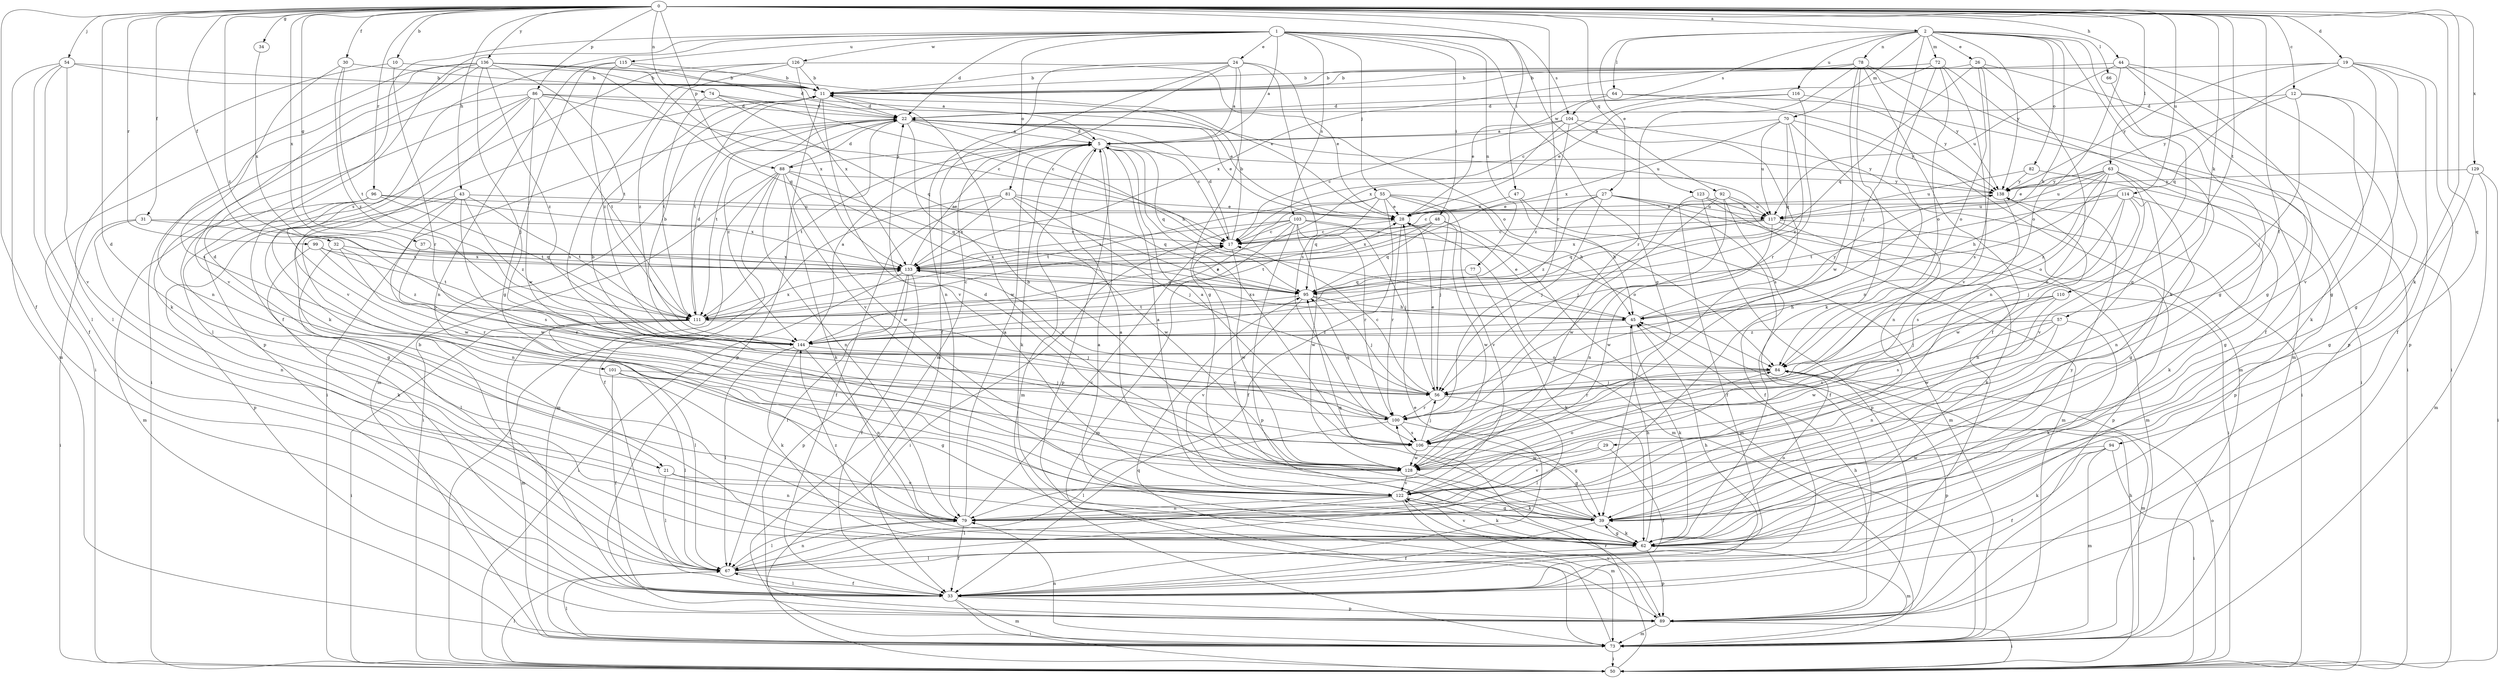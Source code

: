 strict digraph  {
0;
1;
2;
5;
10;
11;
12;
17;
19;
21;
22;
24;
26;
27;
28;
29;
30;
31;
32;
33;
34;
37;
39;
43;
44;
45;
47;
48;
50;
54;
55;
56;
57;
62;
63;
64;
66;
67;
70;
72;
73;
74;
77;
78;
79;
81;
82;
84;
86;
88;
89;
92;
94;
95;
96;
99;
100;
101;
103;
104;
106;
110;
111;
114;
115;
116;
117;
122;
123;
126;
128;
129;
133;
136;
138;
144;
0 -> 2  [label=a];
0 -> 10  [label=b];
0 -> 12  [label=c];
0 -> 19  [label=d];
0 -> 21  [label=d];
0 -> 29  [label=f];
0 -> 30  [label=f];
0 -> 31  [label=f];
0 -> 32  [label=f];
0 -> 33  [label=f];
0 -> 34  [label=g];
0 -> 37  [label=g];
0 -> 43  [label=h];
0 -> 44  [label=h];
0 -> 47  [label=i];
0 -> 54  [label=j];
0 -> 57  [label=k];
0 -> 62  [label=k];
0 -> 63  [label=l];
0 -> 74  [label=n];
0 -> 86  [label=p];
0 -> 88  [label=p];
0 -> 92  [label=q];
0 -> 94  [label=q];
0 -> 96  [label=r];
0 -> 99  [label=r];
0 -> 100  [label=r];
0 -> 110  [label=t];
0 -> 114  [label=u];
0 -> 129  [label=x];
0 -> 133  [label=x];
0 -> 136  [label=y];
0 -> 144  [label=z];
1 -> 5  [label=a];
1 -> 21  [label=d];
1 -> 22  [label=d];
1 -> 24  [label=e];
1 -> 33  [label=f];
1 -> 39  [label=g];
1 -> 48  [label=i];
1 -> 55  [label=j];
1 -> 77  [label=n];
1 -> 81  [label=o];
1 -> 101  [label=s];
1 -> 103  [label=s];
1 -> 104  [label=s];
1 -> 115  [label=u];
1 -> 123  [label=w];
1 -> 126  [label=w];
2 -> 26  [label=e];
2 -> 27  [label=e];
2 -> 39  [label=g];
2 -> 45  [label=h];
2 -> 56  [label=j];
2 -> 62  [label=k];
2 -> 64  [label=l];
2 -> 66  [label=l];
2 -> 70  [label=m];
2 -> 72  [label=m];
2 -> 78  [label=n];
2 -> 82  [label=o];
2 -> 104  [label=s];
2 -> 116  [label=u];
2 -> 138  [label=y];
5 -> 22  [label=d];
5 -> 62  [label=k];
5 -> 73  [label=m];
5 -> 88  [label=p];
5 -> 89  [label=p];
5 -> 95  [label=q];
5 -> 106  [label=s];
5 -> 111  [label=t];
5 -> 138  [label=y];
10 -> 11  [label=b];
10 -> 67  [label=l];
10 -> 100  [label=r];
11 -> 22  [label=d];
11 -> 89  [label=p];
11 -> 111  [label=t];
11 -> 122  [label=v];
12 -> 22  [label=d];
12 -> 39  [label=g];
12 -> 56  [label=j];
12 -> 62  [label=k];
12 -> 138  [label=y];
17 -> 11  [label=b];
17 -> 22  [label=d];
17 -> 128  [label=w];
17 -> 133  [label=x];
19 -> 11  [label=b];
19 -> 33  [label=f];
19 -> 39  [label=g];
19 -> 89  [label=p];
19 -> 95  [label=q];
19 -> 122  [label=v];
19 -> 138  [label=y];
21 -> 67  [label=l];
21 -> 79  [label=n];
21 -> 122  [label=v];
22 -> 5  [label=a];
22 -> 17  [label=c];
22 -> 28  [label=e];
22 -> 45  [label=h];
22 -> 50  [label=i];
22 -> 73  [label=m];
22 -> 111  [label=t];
22 -> 117  [label=u];
22 -> 122  [label=v];
22 -> 128  [label=w];
22 -> 144  [label=z];
24 -> 5  [label=a];
24 -> 11  [label=b];
24 -> 33  [label=f];
24 -> 39  [label=g];
24 -> 73  [label=m];
24 -> 79  [label=n];
24 -> 84  [label=o];
24 -> 106  [label=s];
26 -> 11  [label=b];
26 -> 50  [label=i];
26 -> 79  [label=n];
26 -> 84  [label=o];
26 -> 95  [label=q];
26 -> 106  [label=s];
27 -> 17  [label=c];
27 -> 28  [label=e];
27 -> 33  [label=f];
27 -> 56  [label=j];
27 -> 73  [label=m];
27 -> 117  [label=u];
27 -> 144  [label=z];
28 -> 17  [label=c];
28 -> 73  [label=m];
28 -> 100  [label=r];
29 -> 33  [label=f];
29 -> 122  [label=v];
29 -> 128  [label=w];
30 -> 11  [label=b];
30 -> 106  [label=s];
30 -> 111  [label=t];
30 -> 144  [label=z];
31 -> 17  [label=c];
31 -> 50  [label=i];
31 -> 79  [label=n];
31 -> 95  [label=q];
32 -> 67  [label=l];
32 -> 100  [label=r];
32 -> 133  [label=x];
32 -> 144  [label=z];
33 -> 11  [label=b];
33 -> 28  [label=e];
33 -> 50  [label=i];
33 -> 67  [label=l];
33 -> 73  [label=m];
33 -> 89  [label=p];
34 -> 133  [label=x];
37 -> 100  [label=r];
37 -> 133  [label=x];
39 -> 5  [label=a];
39 -> 17  [label=c];
39 -> 33  [label=f];
39 -> 62  [label=k];
39 -> 95  [label=q];
43 -> 28  [label=e];
43 -> 79  [label=n];
43 -> 89  [label=p];
43 -> 106  [label=s];
43 -> 111  [label=t];
43 -> 128  [label=w];
43 -> 144  [label=z];
44 -> 11  [label=b];
44 -> 33  [label=f];
44 -> 39  [label=g];
44 -> 84  [label=o];
44 -> 89  [label=p];
44 -> 117  [label=u];
45 -> 28  [label=e];
45 -> 62  [label=k];
45 -> 133  [label=x];
45 -> 138  [label=y];
45 -> 144  [label=z];
47 -> 28  [label=e];
47 -> 45  [label=h];
47 -> 73  [label=m];
48 -> 17  [label=c];
48 -> 73  [label=m];
48 -> 95  [label=q];
48 -> 111  [label=t];
48 -> 128  [label=w];
48 -> 133  [label=x];
50 -> 45  [label=h];
50 -> 67  [label=l];
50 -> 84  [label=o];
50 -> 100  [label=r];
54 -> 5  [label=a];
54 -> 11  [label=b];
54 -> 33  [label=f];
54 -> 67  [label=l];
54 -> 73  [label=m];
54 -> 122  [label=v];
55 -> 28  [label=e];
55 -> 33  [label=f];
55 -> 45  [label=h];
55 -> 56  [label=j];
55 -> 95  [label=q];
55 -> 111  [label=t];
55 -> 122  [label=v];
55 -> 144  [label=z];
56 -> 17  [label=c];
56 -> 28  [label=e];
56 -> 67  [label=l];
56 -> 100  [label=r];
56 -> 133  [label=x];
57 -> 62  [label=k];
57 -> 79  [label=n];
57 -> 106  [label=s];
57 -> 128  [label=w];
57 -> 144  [label=z];
62 -> 5  [label=a];
62 -> 39  [label=g];
62 -> 45  [label=h];
62 -> 67  [label=l];
62 -> 73  [label=m];
62 -> 84  [label=o];
62 -> 89  [label=p];
62 -> 122  [label=v];
62 -> 138  [label=y];
62 -> 144  [label=z];
63 -> 28  [label=e];
63 -> 39  [label=g];
63 -> 45  [label=h];
63 -> 79  [label=n];
63 -> 84  [label=o];
63 -> 117  [label=u];
63 -> 122  [label=v];
63 -> 138  [label=y];
63 -> 144  [label=z];
64 -> 22  [label=d];
64 -> 28  [label=e];
64 -> 73  [label=m];
64 -> 138  [label=y];
66 -> 39  [label=g];
67 -> 33  [label=f];
67 -> 45  [label=h];
67 -> 79  [label=n];
70 -> 5  [label=a];
70 -> 79  [label=n];
70 -> 95  [label=q];
70 -> 117  [label=u];
70 -> 133  [label=x];
70 -> 138  [label=y];
70 -> 144  [label=z];
72 -> 11  [label=b];
72 -> 17  [label=c];
72 -> 50  [label=i];
72 -> 79  [label=n];
72 -> 84  [label=o];
72 -> 122  [label=v];
73 -> 50  [label=i];
73 -> 67  [label=l];
73 -> 79  [label=n];
73 -> 95  [label=q];
74 -> 17  [label=c];
74 -> 22  [label=d];
74 -> 95  [label=q];
74 -> 111  [label=t];
77 -> 62  [label=k];
77 -> 95  [label=q];
78 -> 11  [label=b];
78 -> 33  [label=f];
78 -> 62  [label=k];
78 -> 73  [label=m];
78 -> 100  [label=r];
78 -> 128  [label=w];
78 -> 133  [label=x];
78 -> 138  [label=y];
79 -> 5  [label=a];
79 -> 17  [label=c];
79 -> 33  [label=f];
79 -> 67  [label=l];
81 -> 28  [label=e];
81 -> 33  [label=f];
81 -> 50  [label=i];
81 -> 56  [label=j];
81 -> 95  [label=q];
81 -> 128  [label=w];
81 -> 133  [label=x];
82 -> 89  [label=p];
82 -> 117  [label=u];
82 -> 138  [label=y];
84 -> 56  [label=j];
84 -> 73  [label=m];
84 -> 89  [label=p];
84 -> 100  [label=r];
86 -> 17  [label=c];
86 -> 22  [label=d];
86 -> 28  [label=e];
86 -> 50  [label=i];
86 -> 62  [label=k];
86 -> 67  [label=l];
86 -> 111  [label=t];
86 -> 122  [label=v];
86 -> 128  [label=w];
88 -> 22  [label=d];
88 -> 33  [label=f];
88 -> 50  [label=i];
88 -> 62  [label=k];
88 -> 73  [label=m];
88 -> 79  [label=n];
88 -> 95  [label=q];
88 -> 128  [label=w];
88 -> 138  [label=y];
89 -> 45  [label=h];
89 -> 50  [label=i];
89 -> 73  [label=m];
89 -> 122  [label=v];
92 -> 33  [label=f];
92 -> 56  [label=j];
92 -> 73  [label=m];
92 -> 79  [label=n];
92 -> 117  [label=u];
92 -> 128  [label=w];
94 -> 33  [label=f];
94 -> 50  [label=i];
94 -> 62  [label=k];
94 -> 73  [label=m];
94 -> 128  [label=w];
95 -> 45  [label=h];
95 -> 56  [label=j];
95 -> 111  [label=t];
95 -> 122  [label=v];
96 -> 39  [label=g];
96 -> 73  [label=m];
96 -> 111  [label=t];
96 -> 117  [label=u];
96 -> 128  [label=w];
96 -> 133  [label=x];
99 -> 62  [label=k];
99 -> 84  [label=o];
99 -> 111  [label=t];
99 -> 133  [label=x];
100 -> 11  [label=b];
100 -> 39  [label=g];
100 -> 67  [label=l];
100 -> 95  [label=q];
100 -> 106  [label=s];
101 -> 33  [label=f];
101 -> 39  [label=g];
101 -> 56  [label=j];
101 -> 67  [label=l];
103 -> 17  [label=c];
103 -> 50  [label=i];
103 -> 56  [label=j];
103 -> 73  [label=m];
103 -> 84  [label=o];
103 -> 89  [label=p];
103 -> 100  [label=r];
103 -> 128  [label=w];
103 -> 133  [label=x];
104 -> 5  [label=a];
104 -> 17  [label=c];
104 -> 50  [label=i];
104 -> 106  [label=s];
104 -> 133  [label=x];
104 -> 144  [label=z];
106 -> 5  [label=a];
106 -> 39  [label=g];
106 -> 56  [label=j];
106 -> 128  [label=w];
110 -> 45  [label=h];
110 -> 56  [label=j];
110 -> 106  [label=s];
110 -> 128  [label=w];
111 -> 17  [label=c];
111 -> 22  [label=d];
111 -> 28  [label=e];
111 -> 50  [label=i];
111 -> 56  [label=j];
111 -> 67  [label=l];
111 -> 73  [label=m];
111 -> 133  [label=x];
114 -> 39  [label=g];
114 -> 56  [label=j];
114 -> 62  [label=k];
114 -> 84  [label=o];
114 -> 111  [label=t];
114 -> 117  [label=u];
114 -> 128  [label=w];
115 -> 11  [label=b];
115 -> 22  [label=d];
115 -> 39  [label=g];
115 -> 79  [label=n];
115 -> 144  [label=z];
116 -> 22  [label=d];
116 -> 28  [label=e];
116 -> 50  [label=i];
116 -> 100  [label=r];
117 -> 17  [label=c];
117 -> 62  [label=k];
117 -> 89  [label=p];
117 -> 95  [label=q];
117 -> 128  [label=w];
117 -> 133  [label=x];
122 -> 5  [label=a];
122 -> 39  [label=g];
122 -> 62  [label=k];
122 -> 67  [label=l];
122 -> 73  [label=m];
122 -> 79  [label=n];
122 -> 84  [label=o];
123 -> 33  [label=f];
123 -> 50  [label=i];
123 -> 89  [label=p];
123 -> 117  [label=u];
126 -> 11  [label=b];
126 -> 28  [label=e];
126 -> 89  [label=p];
126 -> 106  [label=s];
126 -> 133  [label=x];
126 -> 144  [label=z];
128 -> 11  [label=b];
128 -> 22  [label=d];
128 -> 62  [label=k];
128 -> 122  [label=v];
129 -> 39  [label=g];
129 -> 50  [label=i];
129 -> 73  [label=m];
129 -> 138  [label=y];
133 -> 5  [label=a];
133 -> 33  [label=f];
133 -> 50  [label=i];
133 -> 67  [label=l];
133 -> 89  [label=p];
133 -> 95  [label=q];
136 -> 11  [label=b];
136 -> 28  [label=e];
136 -> 50  [label=i];
136 -> 56  [label=j];
136 -> 62  [label=k];
136 -> 79  [label=n];
136 -> 95  [label=q];
136 -> 111  [label=t];
136 -> 122  [label=v];
136 -> 133  [label=x];
136 -> 144  [label=z];
138 -> 28  [label=e];
138 -> 79  [label=n];
138 -> 106  [label=s];
144 -> 5  [label=a];
144 -> 11  [label=b];
144 -> 62  [label=k];
144 -> 67  [label=l];
144 -> 79  [label=n];
144 -> 84  [label=o];
}
